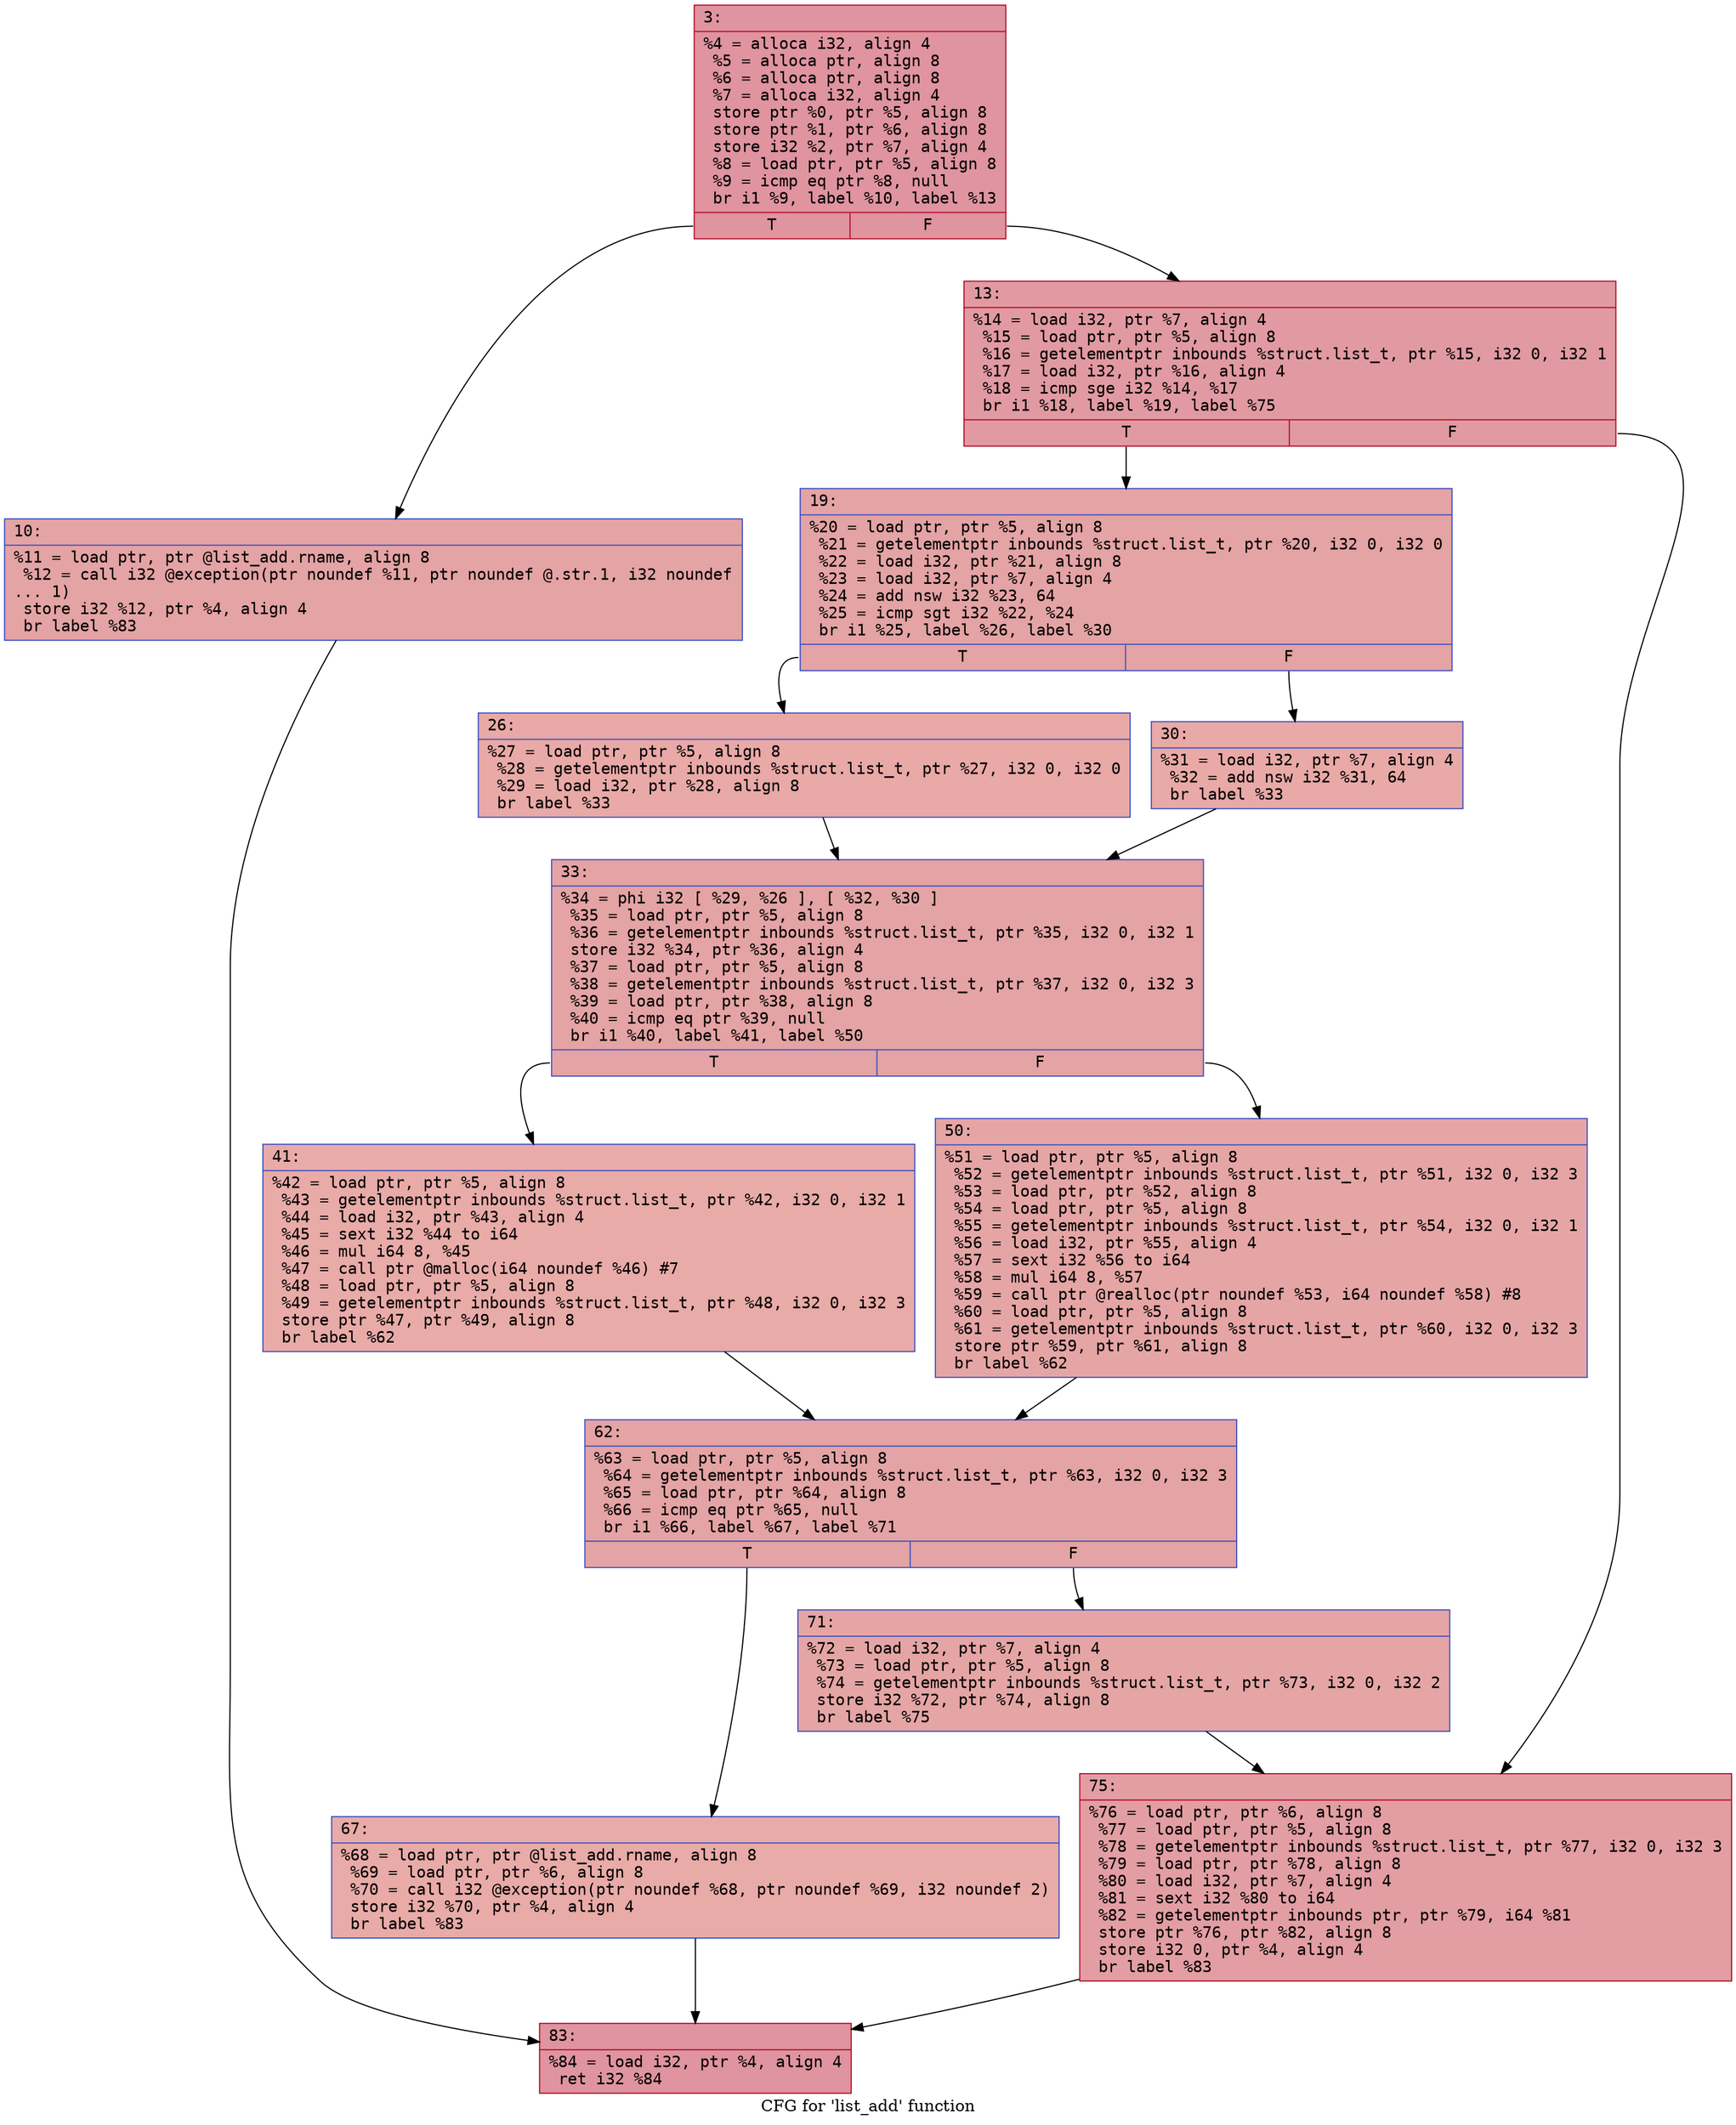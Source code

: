 digraph "CFG for 'list_add' function" {
	label="CFG for 'list_add' function";

	Node0x600001c761c0 [shape=record,color="#b70d28ff", style=filled, fillcolor="#b70d2870" fontname="Courier",label="{3:\l|  %4 = alloca i32, align 4\l  %5 = alloca ptr, align 8\l  %6 = alloca ptr, align 8\l  %7 = alloca i32, align 4\l  store ptr %0, ptr %5, align 8\l  store ptr %1, ptr %6, align 8\l  store i32 %2, ptr %7, align 4\l  %8 = load ptr, ptr %5, align 8\l  %9 = icmp eq ptr %8, null\l  br i1 %9, label %10, label %13\l|{<s0>T|<s1>F}}"];
	Node0x600001c761c0:s0 -> Node0x600001c76210[tooltip="3 -> 10\nProbability 37.50%" ];
	Node0x600001c761c0:s1 -> Node0x600001c76260[tooltip="3 -> 13\nProbability 62.50%" ];
	Node0x600001c76210 [shape=record,color="#3d50c3ff", style=filled, fillcolor="#c32e3170" fontname="Courier",label="{10:\l|  %11 = load ptr, ptr @list_add.rname, align 8\l  %12 = call i32 @exception(ptr noundef %11, ptr noundef @.str.1, i32 noundef\l... 1)\l  store i32 %12, ptr %4, align 4\l  br label %83\l}"];
	Node0x600001c76210 -> Node0x600001c765d0[tooltip="10 -> 83\nProbability 100.00%" ];
	Node0x600001c76260 [shape=record,color="#b70d28ff", style=filled, fillcolor="#bb1b2c70" fontname="Courier",label="{13:\l|  %14 = load i32, ptr %7, align 4\l  %15 = load ptr, ptr %5, align 8\l  %16 = getelementptr inbounds %struct.list_t, ptr %15, i32 0, i32 1\l  %17 = load i32, ptr %16, align 4\l  %18 = icmp sge i32 %14, %17\l  br i1 %18, label %19, label %75\l|{<s0>T|<s1>F}}"];
	Node0x600001c76260:s0 -> Node0x600001c762b0[tooltip="13 -> 19\nProbability 50.00%" ];
	Node0x600001c76260:s1 -> Node0x600001c76580[tooltip="13 -> 75\nProbability 50.00%" ];
	Node0x600001c762b0 [shape=record,color="#3d50c3ff", style=filled, fillcolor="#c32e3170" fontname="Courier",label="{19:\l|  %20 = load ptr, ptr %5, align 8\l  %21 = getelementptr inbounds %struct.list_t, ptr %20, i32 0, i32 0\l  %22 = load i32, ptr %21, align 8\l  %23 = load i32, ptr %7, align 4\l  %24 = add nsw i32 %23, 64\l  %25 = icmp sgt i32 %22, %24\l  br i1 %25, label %26, label %30\l|{<s0>T|<s1>F}}"];
	Node0x600001c762b0:s0 -> Node0x600001c76300[tooltip="19 -> 26\nProbability 50.00%" ];
	Node0x600001c762b0:s1 -> Node0x600001c76350[tooltip="19 -> 30\nProbability 50.00%" ];
	Node0x600001c76300 [shape=record,color="#3d50c3ff", style=filled, fillcolor="#ca3b3770" fontname="Courier",label="{26:\l|  %27 = load ptr, ptr %5, align 8\l  %28 = getelementptr inbounds %struct.list_t, ptr %27, i32 0, i32 0\l  %29 = load i32, ptr %28, align 8\l  br label %33\l}"];
	Node0x600001c76300 -> Node0x600001c763a0[tooltip="26 -> 33\nProbability 100.00%" ];
	Node0x600001c76350 [shape=record,color="#3d50c3ff", style=filled, fillcolor="#ca3b3770" fontname="Courier",label="{30:\l|  %31 = load i32, ptr %7, align 4\l  %32 = add nsw i32 %31, 64\l  br label %33\l}"];
	Node0x600001c76350 -> Node0x600001c763a0[tooltip="30 -> 33\nProbability 100.00%" ];
	Node0x600001c763a0 [shape=record,color="#3d50c3ff", style=filled, fillcolor="#c32e3170" fontname="Courier",label="{33:\l|  %34 = phi i32 [ %29, %26 ], [ %32, %30 ]\l  %35 = load ptr, ptr %5, align 8\l  %36 = getelementptr inbounds %struct.list_t, ptr %35, i32 0, i32 1\l  store i32 %34, ptr %36, align 4\l  %37 = load ptr, ptr %5, align 8\l  %38 = getelementptr inbounds %struct.list_t, ptr %37, i32 0, i32 3\l  %39 = load ptr, ptr %38, align 8\l  %40 = icmp eq ptr %39, null\l  br i1 %40, label %41, label %50\l|{<s0>T|<s1>F}}"];
	Node0x600001c763a0:s0 -> Node0x600001c763f0[tooltip="33 -> 41\nProbability 37.50%" ];
	Node0x600001c763a0:s1 -> Node0x600001c76440[tooltip="33 -> 50\nProbability 62.50%" ];
	Node0x600001c763f0 [shape=record,color="#3d50c3ff", style=filled, fillcolor="#cc403a70" fontname="Courier",label="{41:\l|  %42 = load ptr, ptr %5, align 8\l  %43 = getelementptr inbounds %struct.list_t, ptr %42, i32 0, i32 1\l  %44 = load i32, ptr %43, align 4\l  %45 = sext i32 %44 to i64\l  %46 = mul i64 8, %45\l  %47 = call ptr @malloc(i64 noundef %46) #7\l  %48 = load ptr, ptr %5, align 8\l  %49 = getelementptr inbounds %struct.list_t, ptr %48, i32 0, i32 3\l  store ptr %47, ptr %49, align 8\l  br label %62\l}"];
	Node0x600001c763f0 -> Node0x600001c76490[tooltip="41 -> 62\nProbability 100.00%" ];
	Node0x600001c76440 [shape=record,color="#3d50c3ff", style=filled, fillcolor="#c5333470" fontname="Courier",label="{50:\l|  %51 = load ptr, ptr %5, align 8\l  %52 = getelementptr inbounds %struct.list_t, ptr %51, i32 0, i32 3\l  %53 = load ptr, ptr %52, align 8\l  %54 = load ptr, ptr %5, align 8\l  %55 = getelementptr inbounds %struct.list_t, ptr %54, i32 0, i32 1\l  %56 = load i32, ptr %55, align 4\l  %57 = sext i32 %56 to i64\l  %58 = mul i64 8, %57\l  %59 = call ptr @realloc(ptr noundef %53, i64 noundef %58) #8\l  %60 = load ptr, ptr %5, align 8\l  %61 = getelementptr inbounds %struct.list_t, ptr %60, i32 0, i32 3\l  store ptr %59, ptr %61, align 8\l  br label %62\l}"];
	Node0x600001c76440 -> Node0x600001c76490[tooltip="50 -> 62\nProbability 100.00%" ];
	Node0x600001c76490 [shape=record,color="#3d50c3ff", style=filled, fillcolor="#c32e3170" fontname="Courier",label="{62:\l|  %63 = load ptr, ptr %5, align 8\l  %64 = getelementptr inbounds %struct.list_t, ptr %63, i32 0, i32 3\l  %65 = load ptr, ptr %64, align 8\l  %66 = icmp eq ptr %65, null\l  br i1 %66, label %67, label %71\l|{<s0>T|<s1>F}}"];
	Node0x600001c76490:s0 -> Node0x600001c764e0[tooltip="62 -> 67\nProbability 37.50%" ];
	Node0x600001c76490:s1 -> Node0x600001c76530[tooltip="62 -> 71\nProbability 62.50%" ];
	Node0x600001c764e0 [shape=record,color="#3d50c3ff", style=filled, fillcolor="#cc403a70" fontname="Courier",label="{67:\l|  %68 = load ptr, ptr @list_add.rname, align 8\l  %69 = load ptr, ptr %6, align 8\l  %70 = call i32 @exception(ptr noundef %68, ptr noundef %69, i32 noundef 2)\l  store i32 %70, ptr %4, align 4\l  br label %83\l}"];
	Node0x600001c764e0 -> Node0x600001c765d0[tooltip="67 -> 83\nProbability 100.00%" ];
	Node0x600001c76530 [shape=record,color="#3d50c3ff", style=filled, fillcolor="#c5333470" fontname="Courier",label="{71:\l|  %72 = load i32, ptr %7, align 4\l  %73 = load ptr, ptr %5, align 8\l  %74 = getelementptr inbounds %struct.list_t, ptr %73, i32 0, i32 2\l  store i32 %72, ptr %74, align 8\l  br label %75\l}"];
	Node0x600001c76530 -> Node0x600001c76580[tooltip="71 -> 75\nProbability 100.00%" ];
	Node0x600001c76580 [shape=record,color="#b70d28ff", style=filled, fillcolor="#be242e70" fontname="Courier",label="{75:\l|  %76 = load ptr, ptr %6, align 8\l  %77 = load ptr, ptr %5, align 8\l  %78 = getelementptr inbounds %struct.list_t, ptr %77, i32 0, i32 3\l  %79 = load ptr, ptr %78, align 8\l  %80 = load i32, ptr %7, align 4\l  %81 = sext i32 %80 to i64\l  %82 = getelementptr inbounds ptr, ptr %79, i64 %81\l  store ptr %76, ptr %82, align 8\l  store i32 0, ptr %4, align 4\l  br label %83\l}"];
	Node0x600001c76580 -> Node0x600001c765d0[tooltip="75 -> 83\nProbability 100.00%" ];
	Node0x600001c765d0 [shape=record,color="#b70d28ff", style=filled, fillcolor="#b70d2870" fontname="Courier",label="{83:\l|  %84 = load i32, ptr %4, align 4\l  ret i32 %84\l}"];
}
